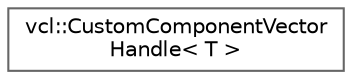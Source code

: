 digraph "Graphical Class Hierarchy"
{
 // LATEX_PDF_SIZE
  bgcolor="transparent";
  edge [fontname=Helvetica,fontsize=10,labelfontname=Helvetica,labelfontsize=10];
  node [fontname=Helvetica,fontsize=10,shape=box,height=0.2,width=0.4];
  rankdir="LR";
  Node0 [label="vcl::CustomComponentVector\lHandle\< T \>",height=0.2,width=0.4,color="grey40", fillcolor="white", style="filled",URL="$classvcl_1_1CustomComponentVectorHandle.html",tooltip=" "];
}
